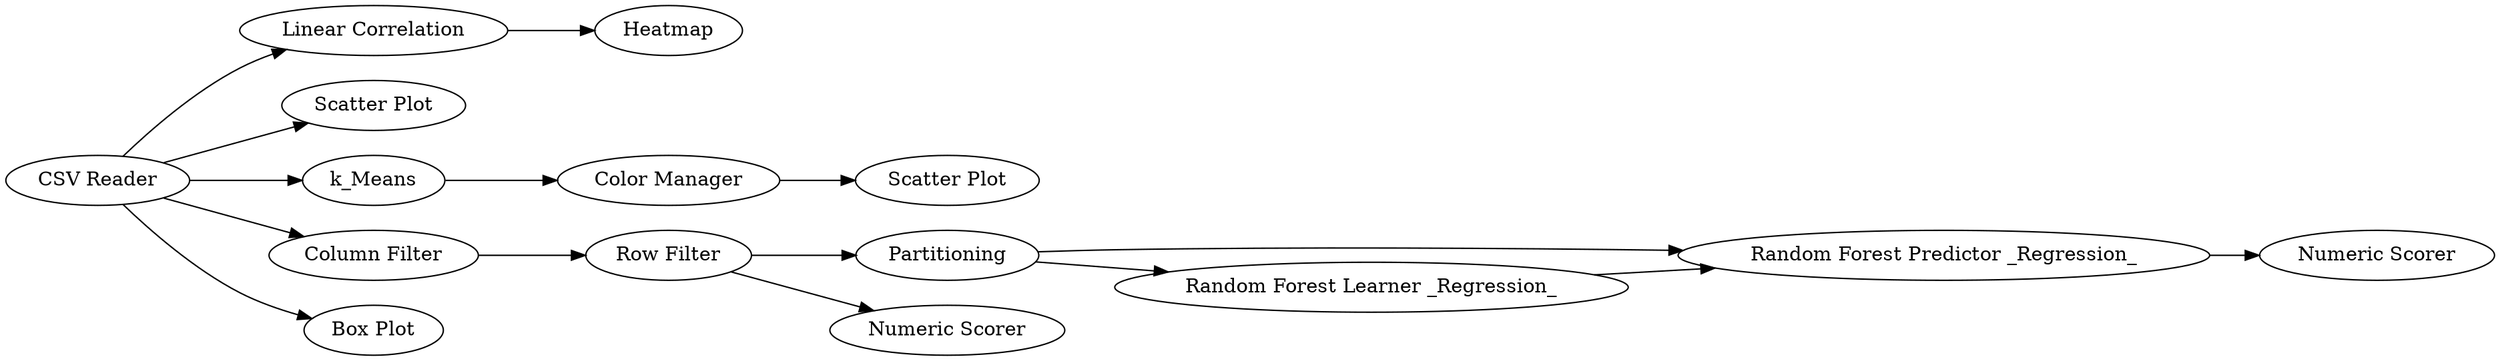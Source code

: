 digraph {
	31 -> 11
	31 -> 10
	31 -> 30
	4 -> 5
	23 -> 2
	31 -> 6
	3 -> 4
	6 -> 23
	30 -> 28
	11 -> 12
	2 -> 3
	23 -> 22
	31 -> 20
	2 -> 4
	28 -> 29
	5 [label="Numeric Scorer"]
	20 [label="Box Plot"]
	22 [label="Numeric Scorer"]
	29 [label="Scatter Plot"]
	28 [label="Color Manager"]
	31 [label="CSV Reader"]
	23 [label="Row Filter"]
	4 [label="Random Forest Predictor _Regression_"]
	11 [label="Linear Correlation"]
	10 [label="Scatter Plot"]
	6 [label="Column Filter"]
	30 [label=k_Means]
	3 [label="Random Forest Learner _Regression_"]
	2 [label=Partitioning]
	12 [label=Heatmap]
	rankdir=LR
}

